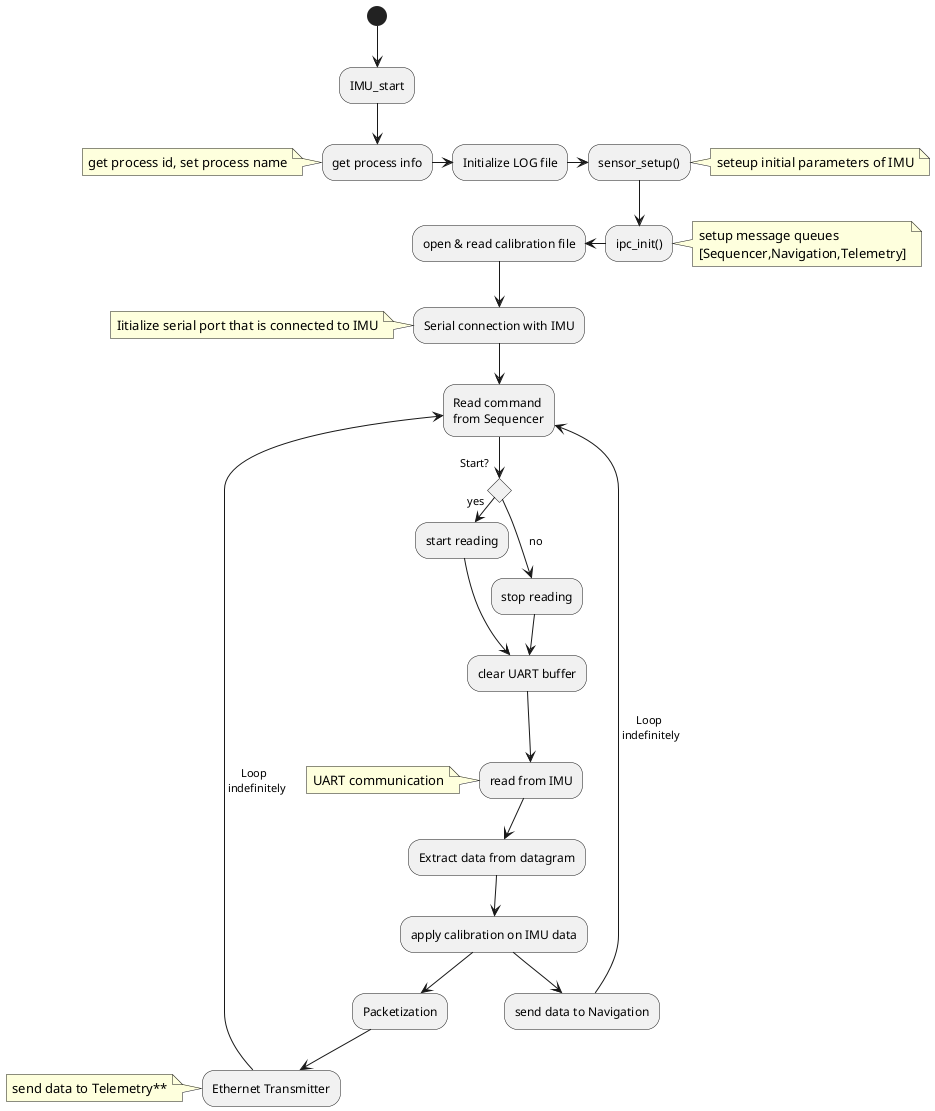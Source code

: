 
@startuml IMU
(*) --> "IMU_start"
"IMU_start" --> "get process info"
note left: get process id, set process name
"get process info" -> "Initialize LOG file"
"Initialize LOG file" -> "sensor_setup()"
note right: seteup initial parameters of IMU
"sensor_setup()" --> "ipc_init()"
note right : setup message queues \n[Sequencer,Navigation,Telemetry]
"ipc_init()"-left-> open & read calibration file
"open & read calibration file" --> Serial connection with IMU 
note left : Iitialize serial port that is connected to IMU
--> Read command \nfrom Sequencer
if"Start? " then
  ->[yes] "start reading"
  "start reading" -> clear UART buffer
else
  -->[ no] "stop reading"

"stop reading" --> clear UART buffer

"clear UART buffer" --> read from IMU 
note left : UART communication
"read from IMU" --> Extract data from datagram
"Extract data from datagram" --> apply calibration on IMU data
"apply calibration on IMU data" --> send data to Navigation
"send data to Navigation" -->[ Loop \n indefinitely]  Read command \nfrom Sequencer
"apply calibration on IMU data" --> Packetization
"Packetization" --> Ethernet Transmitter
note left: send data to Telemetry**
"Ethernet Transmitter" ->[Loop \n indefinitely] Read command \nfrom Sequencer


@enduml
